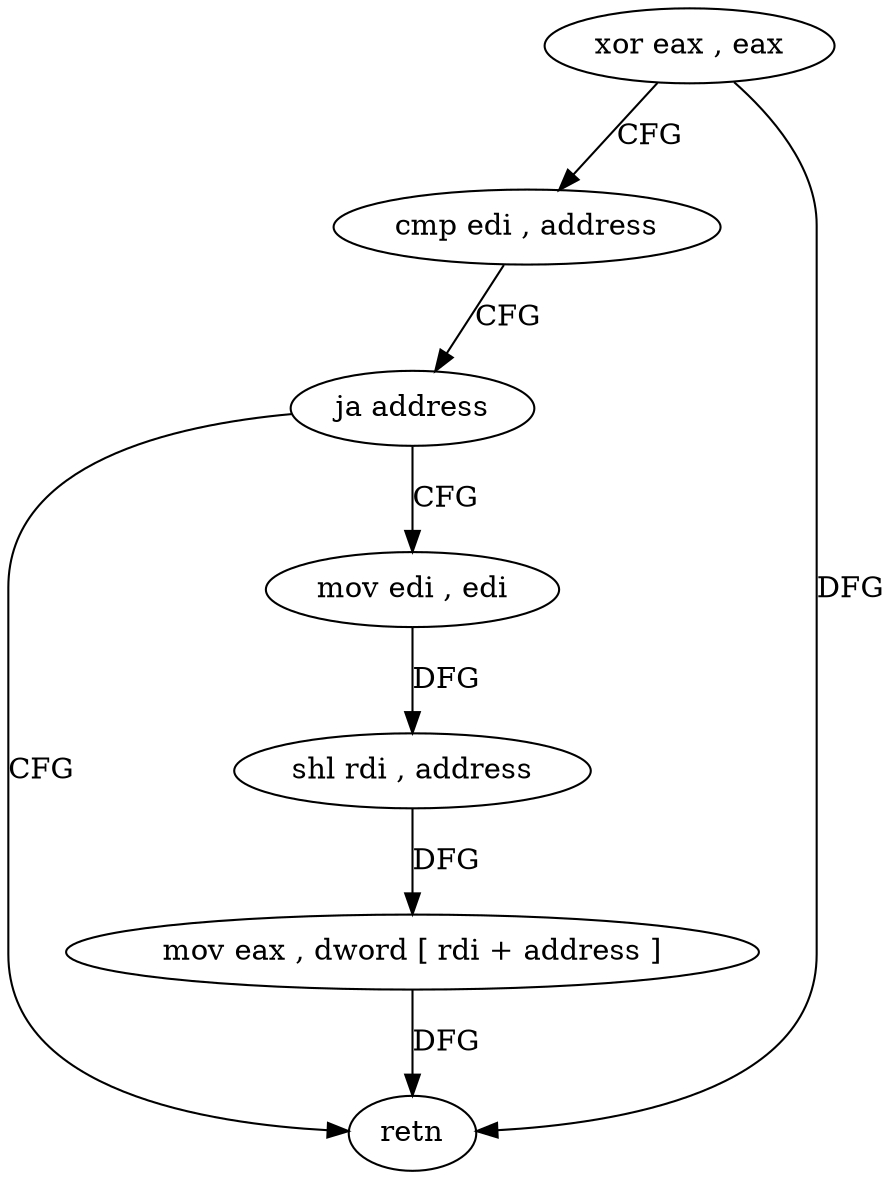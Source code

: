 digraph "func" {
"4266544" [label = "xor eax , eax" ]
"4266546" [label = "cmp edi , address" ]
"4266549" [label = "ja address" ]
"4266563" [label = "retn" ]
"4266551" [label = "mov edi , edi" ]
"4266553" [label = "shl rdi , address" ]
"4266557" [label = "mov eax , dword [ rdi + address ]" ]
"4266544" -> "4266546" [ label = "CFG" ]
"4266544" -> "4266563" [ label = "DFG" ]
"4266546" -> "4266549" [ label = "CFG" ]
"4266549" -> "4266563" [ label = "CFG" ]
"4266549" -> "4266551" [ label = "CFG" ]
"4266551" -> "4266553" [ label = "DFG" ]
"4266553" -> "4266557" [ label = "DFG" ]
"4266557" -> "4266563" [ label = "DFG" ]
}
